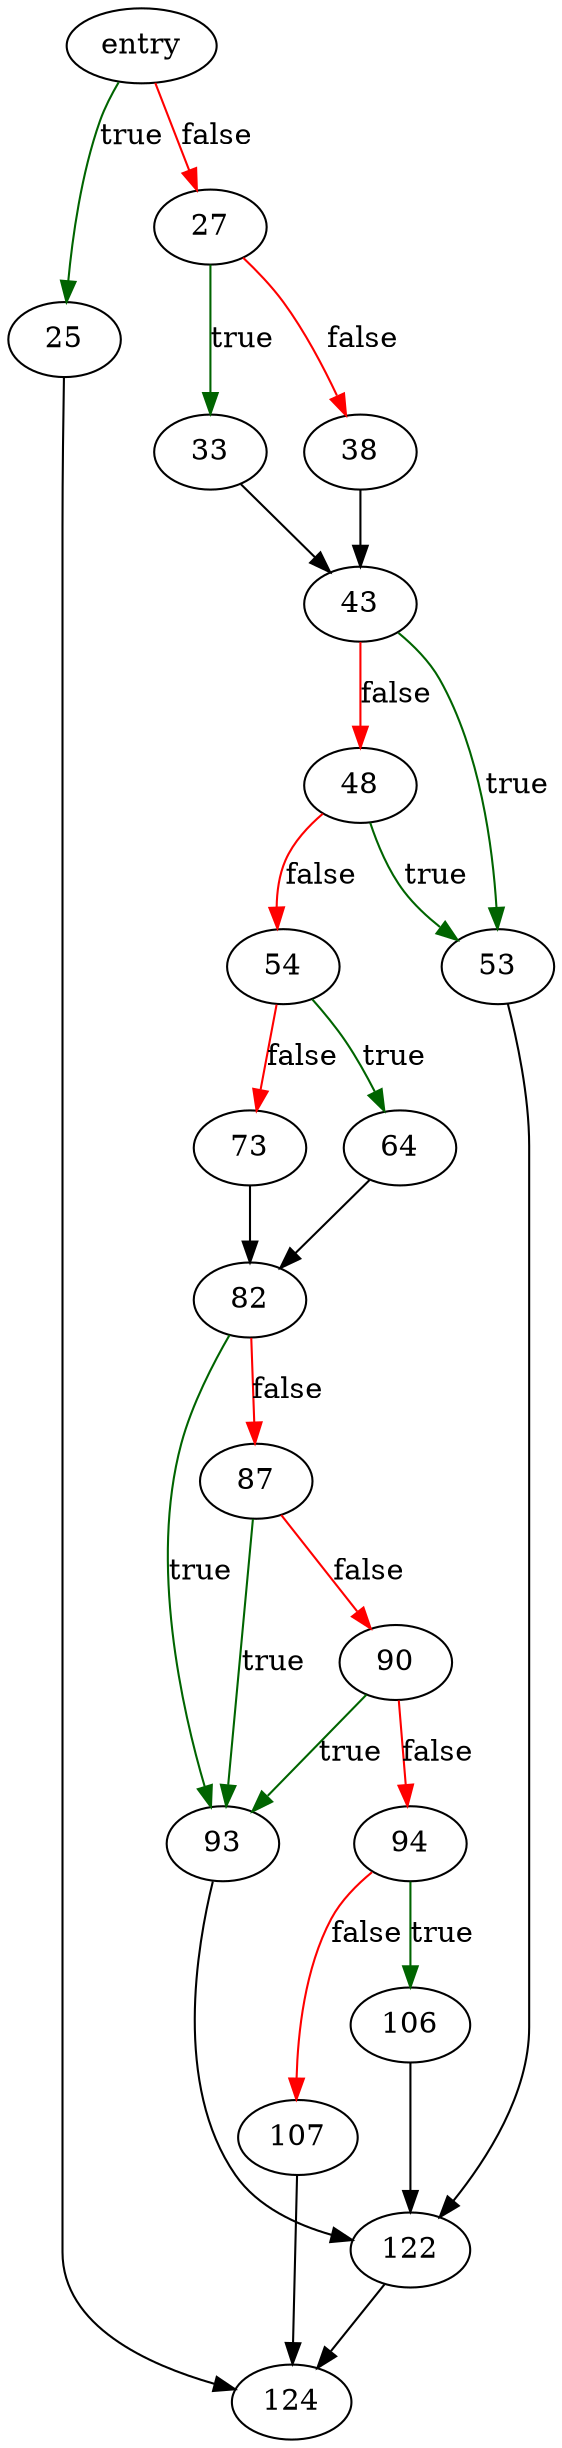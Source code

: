 digraph "sqlite3VdbeIdxRowid" {
	// Node definitions.
	3 [label=entry];
	25;
	27;
	33;
	38;
	43;
	48;
	53;
	54;
	64;
	73;
	82;
	87;
	90;
	93;
	94;
	106;
	107;
	122;
	124;

	// Edge definitions.
	3 -> 25 [
		color=darkgreen
		label=true
	];
	3 -> 27 [
		color=red
		label=false
	];
	25 -> 124;
	27 -> 33 [
		color=darkgreen
		label=true
	];
	27 -> 38 [
		color=red
		label=false
	];
	33 -> 43;
	38 -> 43;
	43 -> 48 [
		color=red
		label=false
	];
	43 -> 53 [
		color=darkgreen
		label=true
	];
	48 -> 53 [
		color=darkgreen
		label=true
	];
	48 -> 54 [
		color=red
		label=false
	];
	53 -> 122;
	54 -> 64 [
		color=darkgreen
		label=true
	];
	54 -> 73 [
		color=red
		label=false
	];
	64 -> 82;
	73 -> 82;
	82 -> 87 [
		color=red
		label=false
	];
	82 -> 93 [
		color=darkgreen
		label=true
	];
	87 -> 90 [
		color=red
		label=false
	];
	87 -> 93 [
		color=darkgreen
		label=true
	];
	90 -> 93 [
		color=darkgreen
		label=true
	];
	90 -> 94 [
		color=red
		label=false
	];
	93 -> 122;
	94 -> 106 [
		color=darkgreen
		label=true
	];
	94 -> 107 [
		color=red
		label=false
	];
	106 -> 122;
	107 -> 124;
	122 -> 124;
}